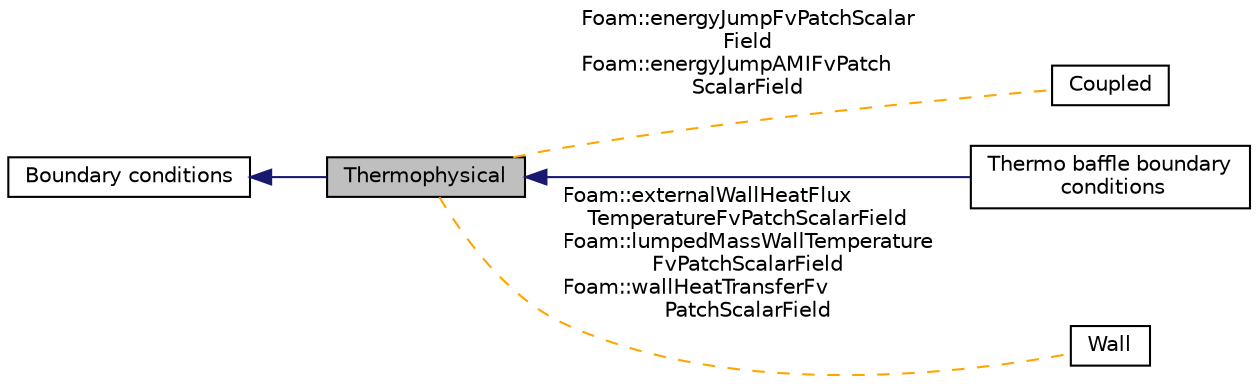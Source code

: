 digraph "Thermophysical"
{
  bgcolor="transparent";
  edge [fontname="Helvetica",fontsize="10",labelfontname="Helvetica",labelfontsize="10"];
  node [fontname="Helvetica",fontsize="10",shape=record];
  rankdir=LR;
  Node0 [label="Thermophysical",height=0.2,width=0.4,color="black", fillcolor="grey75", style="filled" fontcolor="black"];
  Node3 [label="Coupled",height=0.2,width=0.4,color="black",URL="$group__grpCoupledBoundaryConditions.html"];
  Node2 [label="Thermo baffle boundary\l conditions",height=0.2,width=0.4,color="black",URL="$group__grpThermoBaffleBoundaryConditions.html"];
  Node1 [label="Boundary conditions",height=0.2,width=0.4,color="black",URL="$group__grpBoundaryConditions.html"];
  Node4 [label="Wall",height=0.2,width=0.4,color="black",URL="$group__grpWallBoundaryConditions.html"];
  Node1->Node0 [shape=plaintext, color="midnightblue", dir="back", style="solid"];
  Node0->Node2 [shape=plaintext, color="midnightblue", dir="back", style="solid"];
  Node0->Node3 [shape=plaintext, label="Foam::energyJumpFvPatchScalar\lField\nFoam::energyJumpAMIFvPatch\lScalarField", color="orange", dir="none", style="dashed"];
  Node0->Node4 [shape=plaintext, label="Foam::externalWallHeatFlux\lTemperatureFvPatchScalarField\nFoam::lumpedMassWallTemperature\lFvPatchScalarField\nFoam::wallHeatTransferFv\lPatchScalarField", color="orange", dir="none", style="dashed"];
}
